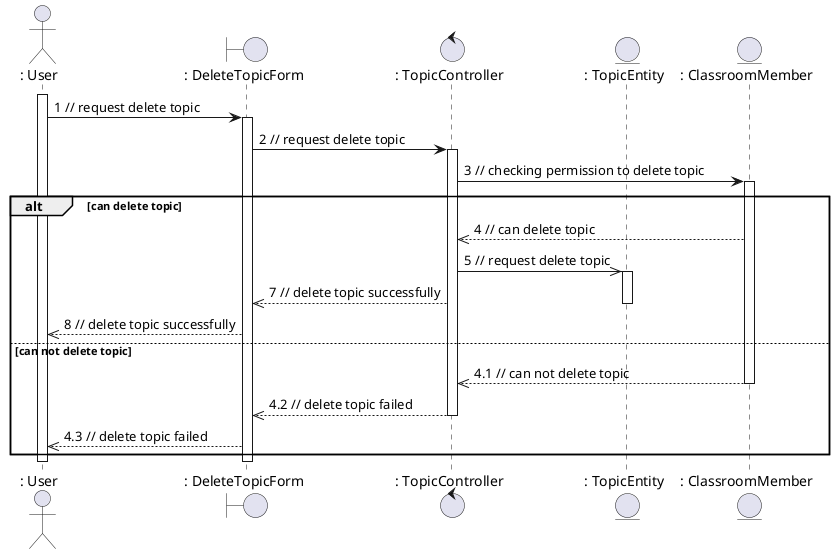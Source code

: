 @startuml deleteTopic

actor ": User"
boundary ": DeleteTopicForm"
control ": TopicController"
entity ": TopicEntity"
entity ": ClassroomMember"

activate ": User"

": User" -> ": DeleteTopicForm": 1 // request delete topic
activate ": DeleteTopicForm"
": DeleteTopicForm" -> ": TopicController": 2 // request delete topic
activate ": TopicController"
": TopicController" -> ": ClassroomMember": 3 // checking permission to delete topic
activate ": ClassroomMember"
alt can delete topic
    ": ClassroomMember" -->> ": TopicController": 4 // can delete topic
    ": TopicController" ->> ": TopicEntity": 5 // request delete topic
    activate ": TopicEntity"
    ": TopicController" -->> ": DeleteTopicForm": 7 // delete topic successfully
    deactivate ": TopicEntity"
    ": DeleteTopicForm" -->> ": User": 8 // delete topic successfully
else can not delete topic
    ": ClassroomMember" -->> ": TopicController": 4.1 // can not delete topic
    deactivate ": ClassroomMember"
    ": TopicController" -->> ": DeleteTopicForm": 4.2 // delete topic failed
    deactivate ": TopicController"
    ": DeleteTopicForm" -->> ": User": 4.3 // delete topic failed
end

deactivate ": User"
deactivate ": DeleteTopicForm"


@enduml